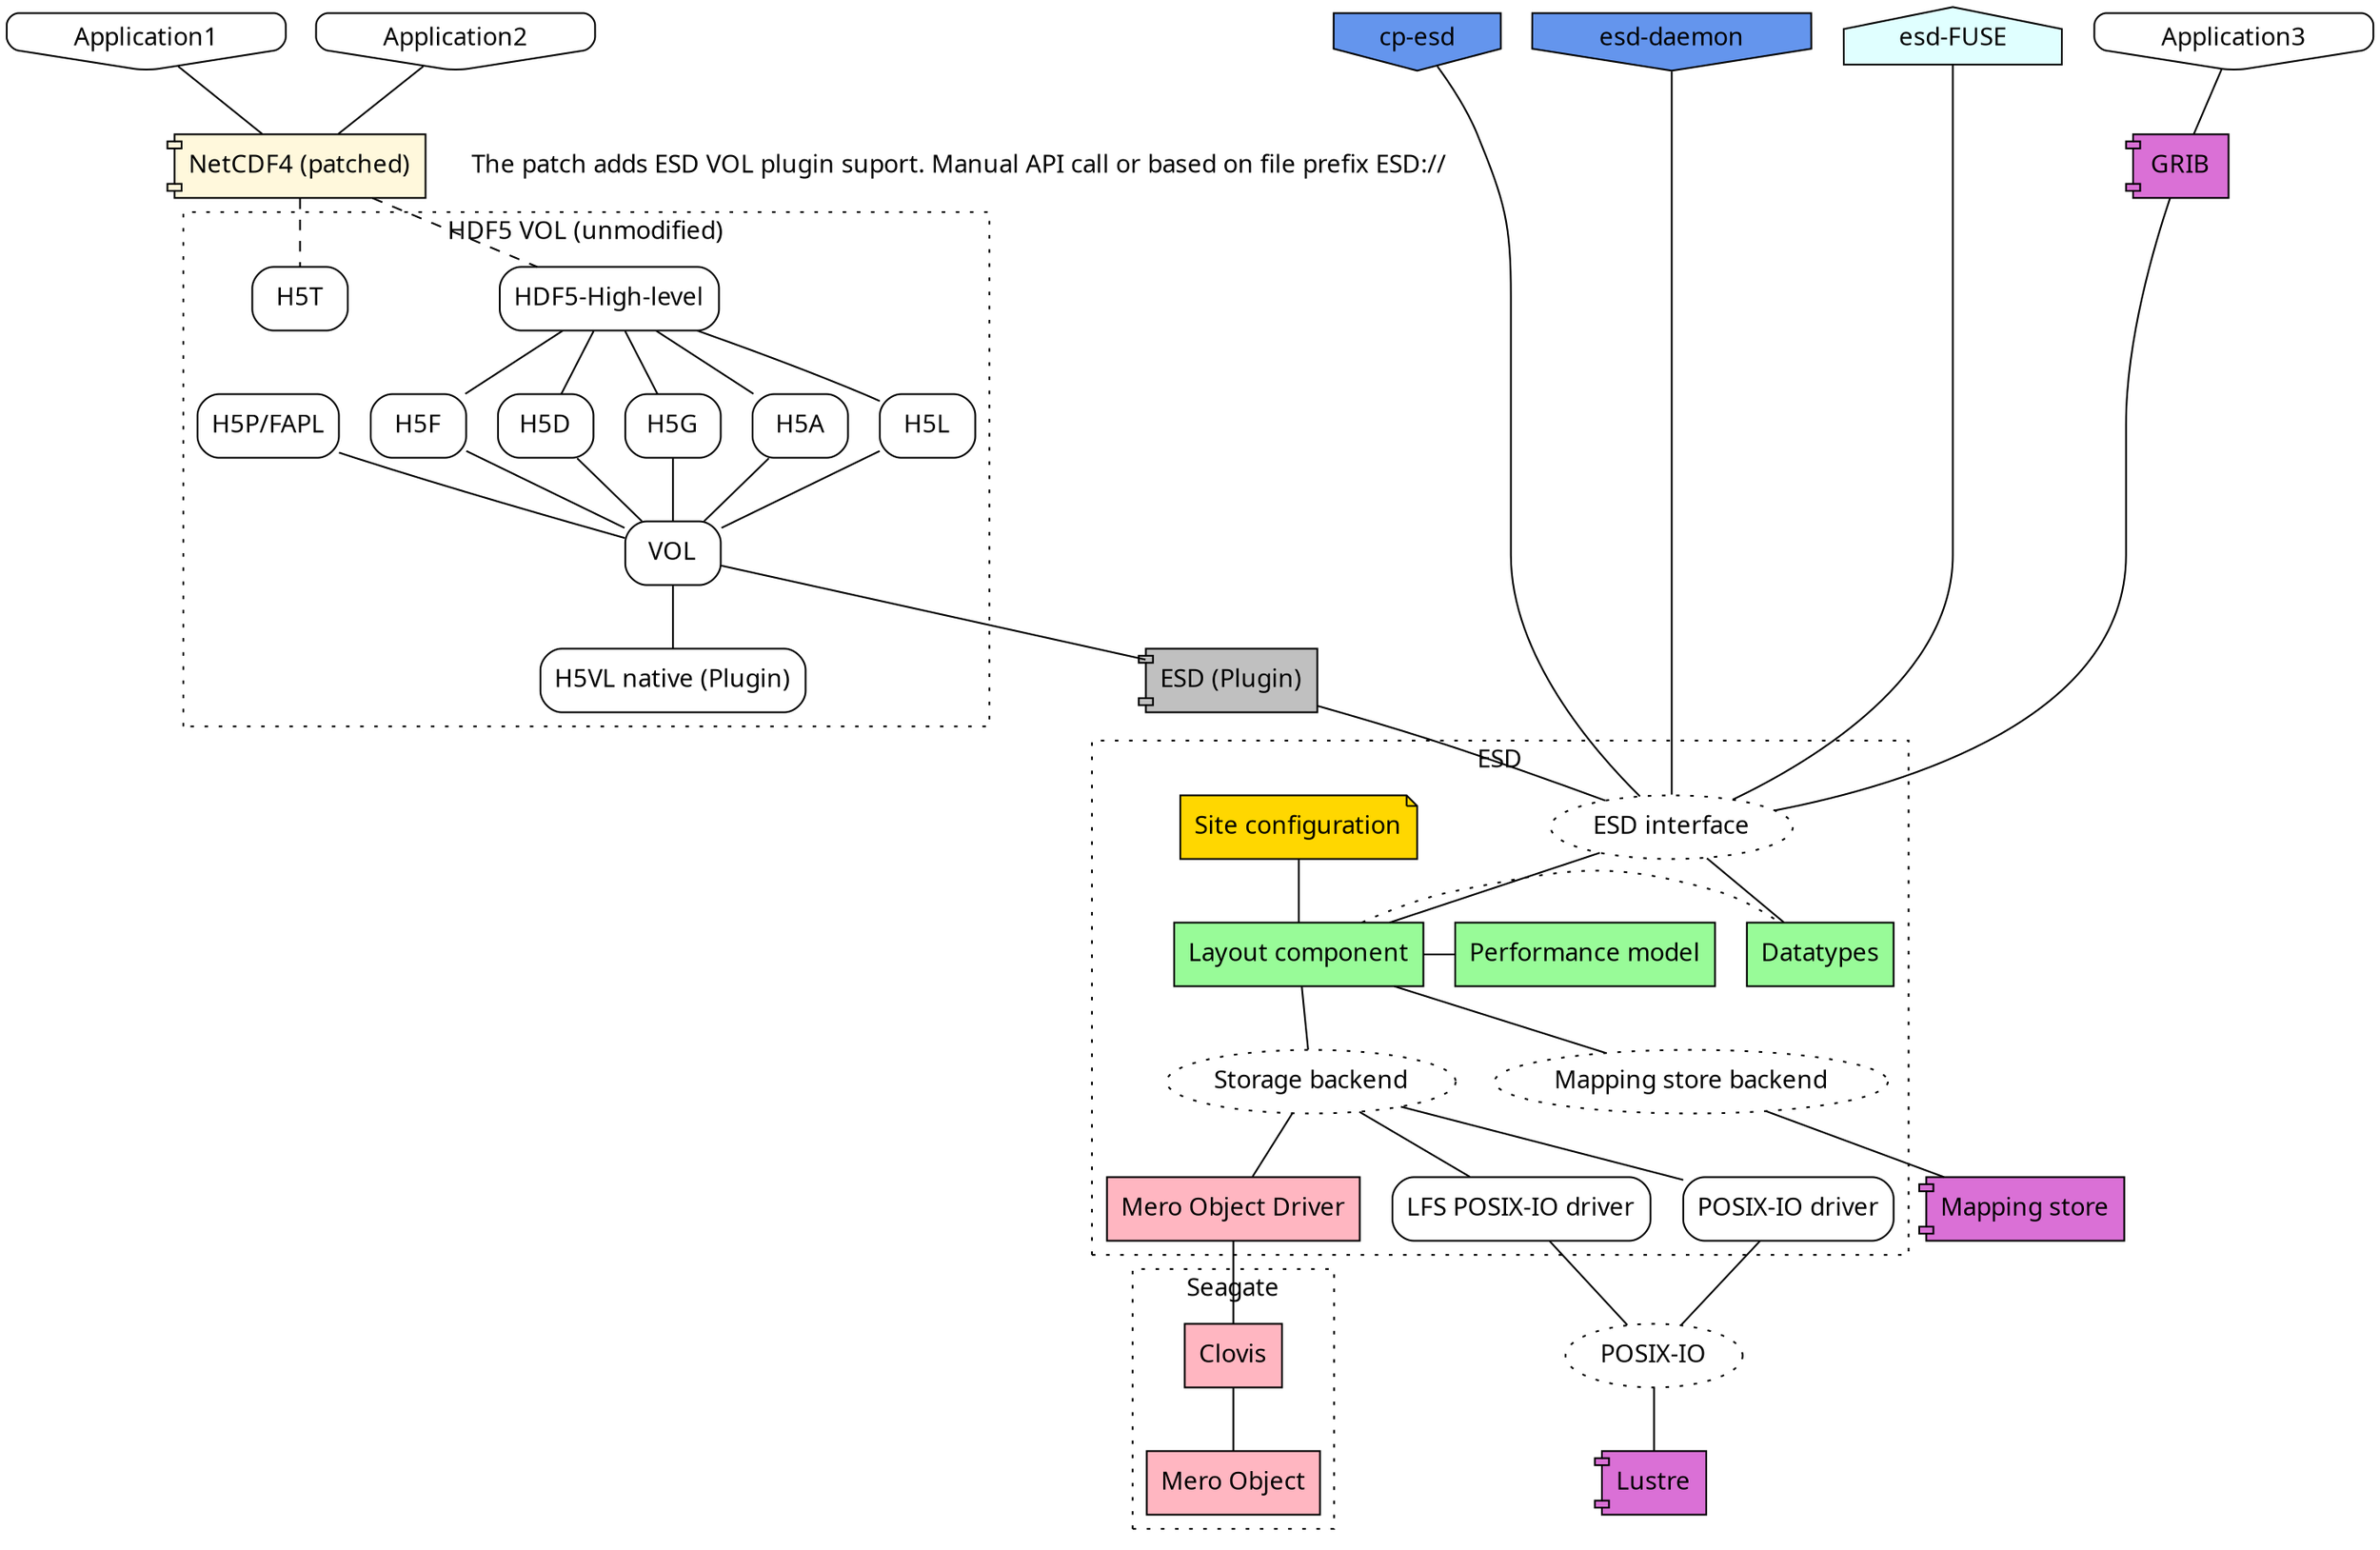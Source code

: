 graph changed {
  graph [fontname = "sans serif"];
  node [fontname = "sans serif", shape=box, style="filled, rounded", fillcolor="white"];
  edge [fontname = "sans serif"];

  {rank = same;
  Application1 [shape="invhouse"];
  Application2 [shape="invhouse"];
  Application3 [shape="invhouse"];

  "cp-esd" [shape="invhouse", fillcolor="cornflowerblue",style=filled];
  "esd-daemon" [shape="invhouse", fillcolor="cornflowerblue",style=filled];
  "esd-FUSE"  [shape="house", fillcolor="lightcyan",style=filled];
  }
  Application1 -- NetCDF4 ;
  Application2 -- NetCDF4 ;

  Application3 -- GRIB;

  {rank = same;
  GRIB  [shape="component",fillcolor="orchid",style=filled];
  NetCDF4;
  }

  GRIB -- "ESD interface";
  "cp-esd" -- "ESD interface";
  "esd-daemon" -- "ESD interface";
  "esd-FUSE" -- "ESD interface";

  #NetCDF4 -- "ESD interface"  [style=dashed];

  {rank = same;
  NoteNetCDF [shape="plaintext", label="The patch adds ESD VOL plugin suport. Manual API call or based on file prefix ESD://"]
  NetCDF4 [label="NetCDF4 (patched)",shape="component",fillcolor="cornsilk",style=filled];
  NetCDF4 -- NoteNetCDF [style=invis];
  }

  NetCDF4 -- "HDF5-High-level" [style=dashed]; # alternative path
  NetCDF4 -- "H5T" [style=dashed]; # alternative path

  subgraph cluster {
    graph[style=dotted];

    "H5T";

    VOL; # Which layout to choose: see H5Dlayout.c, do IO in: H5Dio.c ; H5Dread()

    "HDF5-High-level" -- H5F;
    "HDF5-High-level" -- H5D;
    "HDF5-High-level" -- H5G;
    "HDF5-High-level" -- H5A;
    "HDF5-High-level" -- H5L;

    H5F -- VOL;
    H5D -- VOL;
    H5G -- VOL;
    H5A -- VOL;
    H5L -- VOL;

    "H5P/FAPL" -- VOL

    VOL -- "H5VL native (Plugin)"

    label="HDF5 VOL (unmodified)";
  }

  subgraph cluster_esd {
    "ESD interface" [shape="ellipse", style="dotted"];
    {rank = same;
    "Layout component" [fillcolor="palegreen",style=filled];
    "Datatypes" [fillcolor="palegreen",style=filled];
    "Performance model"  [fillcolor="palegreen",style=filled];
    }

    "ESD interface" -- "Layout component";
    "ESD interface" -- "Datatypes";
    "Site configuration" [shape="note",fillcolor="gold",style=filled];


    "Site configuration" -- "Layout component";
    "Layout component" -- Datatypes [style="dotted"];
    "Layout component" -- "Performance model";


    "Mapping store backend" [shape="oval", style="dotted"];
    "Layout component" -- "Mapping store backend";

    "Storage backend" [shape="oval", style="dotted"];

    "Storage backend" -- "POSIX-IO driver";
    "Storage backend" -- "LFS POSIX-IO driver";
    "Mero Object Driver";

    label="ESD";
    graph[style=dotted];
  }

  subgraph cluster_seagate {
    graph[style=dotted];
    label="Seagate";

    "Clovis" [fillcolor="lightpink",style=filled];
    "Mero Object Driver" [fillcolor="lightpink",style=filled];
    "Mero Object" [fillcolor="lightpink",style=filled];

    "Mero Object Driver" -- "Clovis";
    "Clovis" -- "Mero Object";
  }

  "ESD (Plugin)" [shape="component",fillcolor="gray",style=filled];
  VOL -- "ESD (Plugin)";


  "ESD (Plugin)" -- "ESD interface";

  "POSIX-IO" [shape="oval", style="dotted"];
  "Lustre" [shape="component", fillcolor="orchid",style=filled];
  "POSIX-IO driver" -- "POSIX-IO";
  "LFS POSIX-IO driver" -- "POSIX-IO";

  "POSIX-IO" -- "Lustre";

  "Mapping store" [shape="component",fillcolor="orchid",style=filled];
  "Mapping store backend" -- "Mapping store";

  "Layout component" -- "Storage backend";
  "Storage backend" -- "Mero Object Driver";
}
